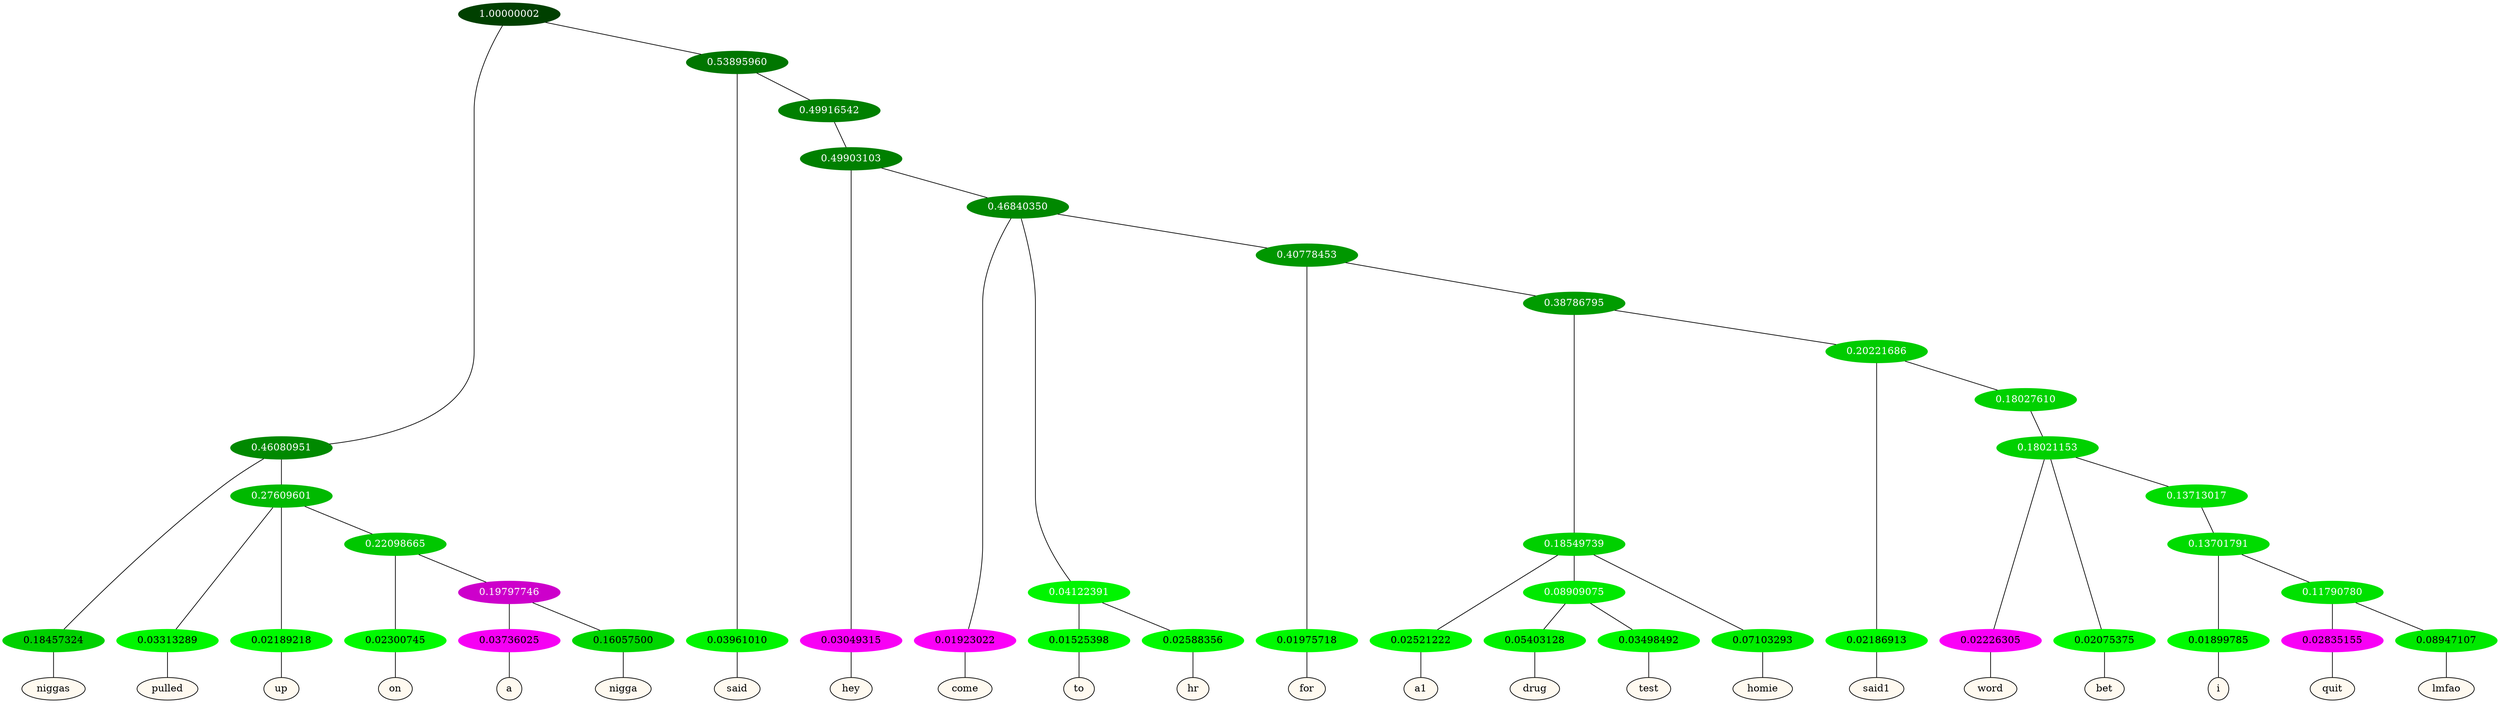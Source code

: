 graph {
	node [format=png height=0.15 nodesep=0.001 ordering=out overlap=prism overlap_scaling=0.01 ranksep=0.001 ratio=0.2 style=filled width=0.15]
	{
		rank=same
		a_w_3 [label=niggas color=black fillcolor=floralwhite style="filled,solid"]
		a_w_7 [label=pulled color=black fillcolor=floralwhite style="filled,solid"]
		a_w_8 [label=up color=black fillcolor=floralwhite style="filled,solid"]
		a_w_11 [label=on color=black fillcolor=floralwhite style="filled,solid"]
		a_w_15 [label=a color=black fillcolor=floralwhite style="filled,solid"]
		a_w_16 [label=nigga color=black fillcolor=floralwhite style="filled,solid"]
		a_w_5 [label=said color=black fillcolor=floralwhite style="filled,solid"]
		a_w_13 [label=hey color=black fillcolor=floralwhite style="filled,solid"]
		a_w_17 [label=come color=black fillcolor=floralwhite style="filled,solid"]
		a_w_20 [label=to color=black fillcolor=floralwhite style="filled,solid"]
		a_w_21 [label=hr color=black fillcolor=floralwhite style="filled,solid"]
		a_w_22 [label=for color=black fillcolor=floralwhite style="filled,solid"]
		a_w_26 [label=a1 color=black fillcolor=floralwhite style="filled,solid"]
		a_w_31 [label=drug color=black fillcolor=floralwhite style="filled,solid"]
		a_w_32 [label=test color=black fillcolor=floralwhite style="filled,solid"]
		a_w_28 [label=homie color=black fillcolor=floralwhite style="filled,solid"]
		a_w_29 [label=said1 color=black fillcolor=floralwhite style="filled,solid"]
		a_w_34 [label=word color=black fillcolor=floralwhite style="filled,solid"]
		a_w_35 [label=bet color=black fillcolor=floralwhite style="filled,solid"]
		a_w_38 [label=i color=black fillcolor=floralwhite style="filled,solid"]
		a_w_40 [label=quit color=black fillcolor=floralwhite style="filled,solid"]
		a_w_41 [label=lmfao color=black fillcolor=floralwhite style="filled,solid"]
	}
	a_n_3 -- a_w_3
	a_n_7 -- a_w_7
	a_n_8 -- a_w_8
	a_n_11 -- a_w_11
	a_n_15 -- a_w_15
	a_n_16 -- a_w_16
	a_n_5 -- a_w_5
	a_n_13 -- a_w_13
	a_n_17 -- a_w_17
	a_n_20 -- a_w_20
	a_n_21 -- a_w_21
	a_n_22 -- a_w_22
	a_n_26 -- a_w_26
	a_n_31 -- a_w_31
	a_n_32 -- a_w_32
	a_n_28 -- a_w_28
	a_n_29 -- a_w_29
	a_n_34 -- a_w_34
	a_n_35 -- a_w_35
	a_n_38 -- a_w_38
	a_n_40 -- a_w_40
	a_n_41 -- a_w_41
	{
		rank=same
		a_n_3 [label=0.18457324 color="0.334 1.000 0.815" fontcolor=black]
		a_n_7 [label=0.03313289 color="0.334 1.000 0.967" fontcolor=black]
		a_n_8 [label=0.02189218 color="0.334 1.000 0.978" fontcolor=black]
		a_n_11 [label=0.02300745 color="0.334 1.000 0.977" fontcolor=black]
		a_n_15 [label=0.03736025 color="0.835 1.000 0.963" fontcolor=black]
		a_n_16 [label=0.16057500 color="0.334 1.000 0.839" fontcolor=black]
		a_n_5 [label=0.03961010 color="0.334 1.000 0.960" fontcolor=black]
		a_n_13 [label=0.03049315 color="0.835 1.000 0.970" fontcolor=black]
		a_n_17 [label=0.01923022 color="0.835 1.000 0.981" fontcolor=black]
		a_n_20 [label=0.01525398 color="0.334 1.000 0.985" fontcolor=black]
		a_n_21 [label=0.02588356 color="0.334 1.000 0.974" fontcolor=black]
		a_n_22 [label=0.01975718 color="0.334 1.000 0.980" fontcolor=black]
		a_n_26 [label=0.02521222 color="0.334 1.000 0.975" fontcolor=black]
		a_n_31 [label=0.05403128 color="0.334 1.000 0.946" fontcolor=black]
		a_n_32 [label=0.03498492 color="0.334 1.000 0.965" fontcolor=black]
		a_n_28 [label=0.07103293 color="0.334 1.000 0.929" fontcolor=black]
		a_n_29 [label=0.02186913 color="0.334 1.000 0.978" fontcolor=black]
		a_n_34 [label=0.02226305 color="0.835 1.000 0.978" fontcolor=black]
		a_n_35 [label=0.02075375 color="0.334 1.000 0.979" fontcolor=black]
		a_n_38 [label=0.01899785 color="0.334 1.000 0.981" fontcolor=black]
		a_n_40 [label=0.02835155 color="0.835 1.000 0.972" fontcolor=black]
		a_n_41 [label=0.08947107 color="0.334 1.000 0.911" fontcolor=black]
	}
	a_n_0 [label=1.00000002 color="0.334 1.000 0.250" fontcolor=grey99]
	a_n_1 [label=0.46080951 color="0.334 1.000 0.539" fontcolor=grey99]
	a_n_0 -- a_n_1
	a_n_2 [label=0.53895960 color="0.334 1.000 0.461" fontcolor=grey99]
	a_n_0 -- a_n_2
	a_n_1 -- a_n_3
	a_n_4 [label=0.27609601 color="0.334 1.000 0.724" fontcolor=grey99]
	a_n_1 -- a_n_4
	a_n_2 -- a_n_5
	a_n_6 [label=0.49916542 color="0.334 1.000 0.501" fontcolor=grey99]
	a_n_2 -- a_n_6
	a_n_4 -- a_n_7
	a_n_4 -- a_n_8
	a_n_9 [label=0.22098665 color="0.334 1.000 0.779" fontcolor=grey99]
	a_n_4 -- a_n_9
	a_n_10 [label=0.49903103 color="0.334 1.000 0.501" fontcolor=grey99]
	a_n_6 -- a_n_10
	a_n_9 -- a_n_11
	a_n_12 [label=0.19797746 color="0.835 1.000 0.802" fontcolor=grey99]
	a_n_9 -- a_n_12
	a_n_10 -- a_n_13
	a_n_14 [label=0.46840350 color="0.334 1.000 0.532" fontcolor=grey99]
	a_n_10 -- a_n_14
	a_n_12 -- a_n_15
	a_n_12 -- a_n_16
	a_n_14 -- a_n_17
	a_n_18 [label=0.04122391 color="0.334 1.000 0.959" fontcolor=grey99]
	a_n_14 -- a_n_18
	a_n_19 [label=0.40778453 color="0.334 1.000 0.592" fontcolor=grey99]
	a_n_14 -- a_n_19
	a_n_18 -- a_n_20
	a_n_18 -- a_n_21
	a_n_19 -- a_n_22
	a_n_23 [label=0.38786795 color="0.334 1.000 0.612" fontcolor=grey99]
	a_n_19 -- a_n_23
	a_n_24 [label=0.18549739 color="0.334 1.000 0.815" fontcolor=grey99]
	a_n_23 -- a_n_24
	a_n_25 [label=0.20221686 color="0.334 1.000 0.798" fontcolor=grey99]
	a_n_23 -- a_n_25
	a_n_24 -- a_n_26
	a_n_27 [label=0.08909075 color="0.334 1.000 0.911" fontcolor=grey99]
	a_n_24 -- a_n_27
	a_n_24 -- a_n_28
	a_n_25 -- a_n_29
	a_n_30 [label=0.18027610 color="0.334 1.000 0.820" fontcolor=grey99]
	a_n_25 -- a_n_30
	a_n_27 -- a_n_31
	a_n_27 -- a_n_32
	a_n_33 [label=0.18021153 color="0.334 1.000 0.820" fontcolor=grey99]
	a_n_30 -- a_n_33
	a_n_33 -- a_n_34
	a_n_33 -- a_n_35
	a_n_36 [label=0.13713017 color="0.334 1.000 0.863" fontcolor=grey99]
	a_n_33 -- a_n_36
	a_n_37 [label=0.13701791 color="0.334 1.000 0.863" fontcolor=grey99]
	a_n_36 -- a_n_37
	a_n_37 -- a_n_38
	a_n_39 [label=0.11790780 color="0.334 1.000 0.882" fontcolor=grey99]
	a_n_37 -- a_n_39
	a_n_39 -- a_n_40
	a_n_39 -- a_n_41
}
